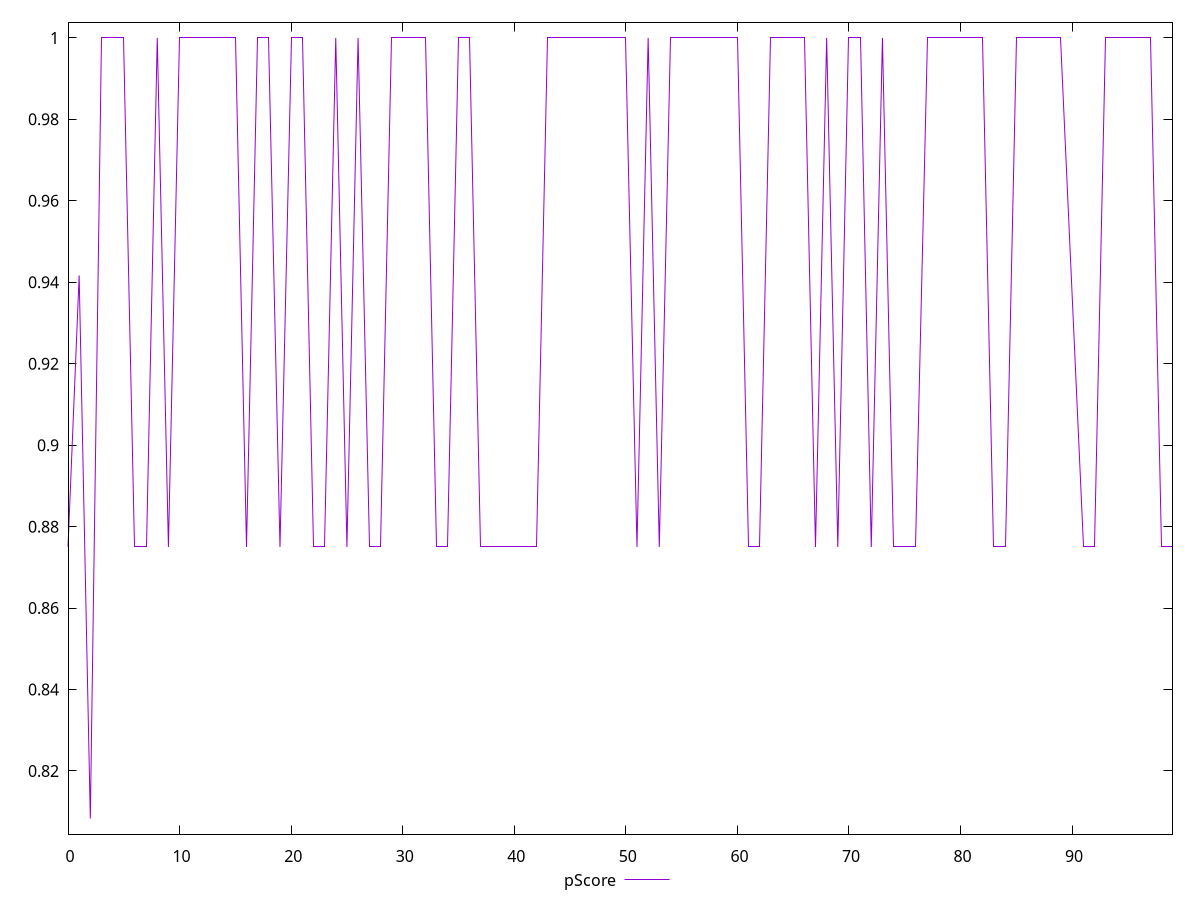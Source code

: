 reset

$pScore <<EOF
0 0.875
1 0.9416666666666667
2 0.8083333333333333
3 1
4 1
5 1
6 0.875
7 0.875
8 1
9 0.875
10 1
11 1
12 1
13 1
14 1
15 1
16 0.875
17 1
18 1
19 0.875
20 1
21 1
22 0.875
23 0.875
24 1
25 0.875
26 1
27 0.875
28 0.875
29 1
30 1
31 1
32 1
33 0.875
34 0.875
35 1
36 1
37 0.875
38 0.875
39 0.875
40 0.875
41 0.875
42 0.875
43 1
44 1
45 1
46 1
47 1
48 1
49 1
50 1
51 0.875
52 1
53 0.875
54 1
55 1
56 1
57 1
58 1
59 1
60 1
61 0.875
62 0.875
63 1
64 1
65 1
66 1
67 0.875
68 1
69 0.875
70 1
71 1
72 0.875
73 1
74 0.875
75 0.875
76 0.875
77 1
78 1
79 1
80 1
81 1
82 1
83 0.875
84 0.875
85 1
86 1
87 1
88 1
89 1
91 0.875
92 0.875
93 1
94 1
95 1
96 1
97 1
98 0.875
99 0.875
EOF

set key outside below
set xrange [0:99]
set yrange [0.8045:1.0038333333333334]
set trange [0.8045:1.0038333333333334]
set terminal svg size 640, 500 enhanced background rgb 'white'
set output "report/report_00029_2021-02-24T13-36-40.390Z/unminified-javascript/samples/card/pScore/values.svg"

plot $pScore title "pScore" with line

reset
